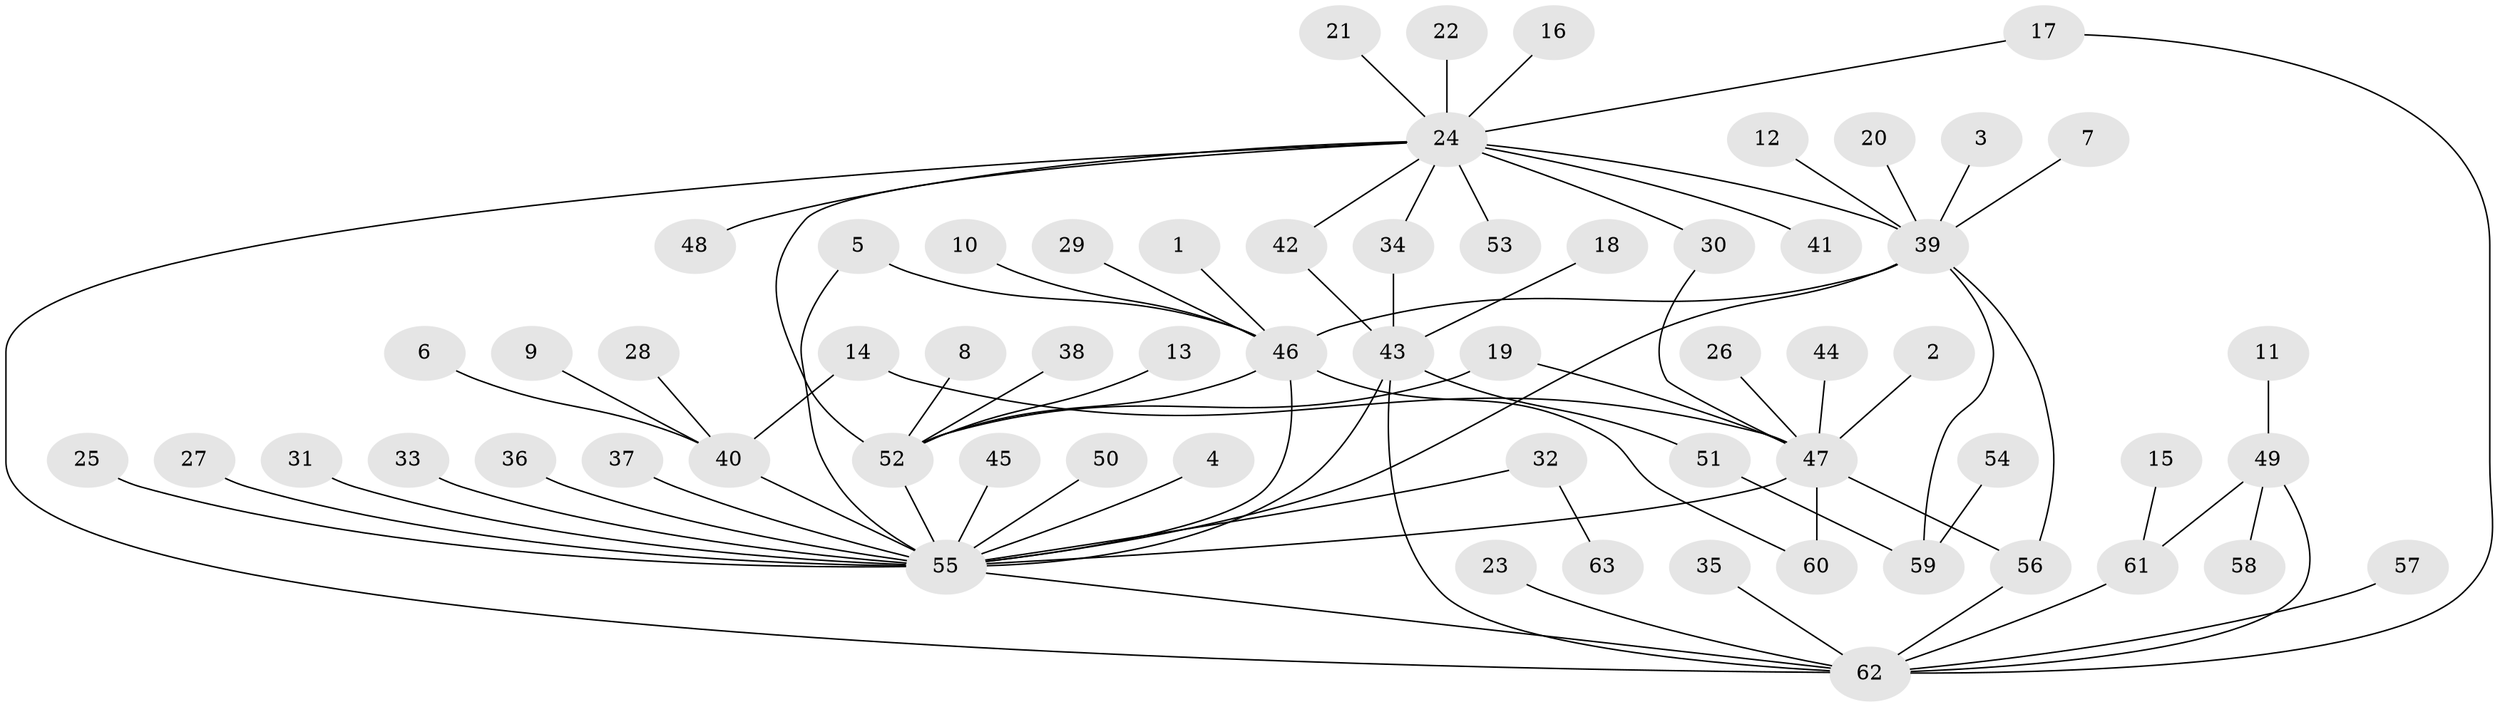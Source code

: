 // original degree distribution, {15: 0.008, 3: 0.072, 10: 0.016, 7: 0.032, 4: 0.048, 11: 0.008, 5: 0.032, 2: 0.192, 1: 0.576, 13: 0.008, 6: 0.008}
// Generated by graph-tools (version 1.1) at 2025/25/03/09/25 03:25:57]
// undirected, 63 vertices, 79 edges
graph export_dot {
graph [start="1"]
  node [color=gray90,style=filled];
  1;
  2;
  3;
  4;
  5;
  6;
  7;
  8;
  9;
  10;
  11;
  12;
  13;
  14;
  15;
  16;
  17;
  18;
  19;
  20;
  21;
  22;
  23;
  24;
  25;
  26;
  27;
  28;
  29;
  30;
  31;
  32;
  33;
  34;
  35;
  36;
  37;
  38;
  39;
  40;
  41;
  42;
  43;
  44;
  45;
  46;
  47;
  48;
  49;
  50;
  51;
  52;
  53;
  54;
  55;
  56;
  57;
  58;
  59;
  60;
  61;
  62;
  63;
  1 -- 46 [weight=1.0];
  2 -- 47 [weight=1.0];
  3 -- 39 [weight=1.0];
  4 -- 55 [weight=1.0];
  5 -- 46 [weight=1.0];
  5 -- 55 [weight=1.0];
  6 -- 40 [weight=1.0];
  7 -- 39 [weight=1.0];
  8 -- 52 [weight=1.0];
  9 -- 40 [weight=1.0];
  10 -- 46 [weight=1.0];
  11 -- 49 [weight=1.0];
  12 -- 39 [weight=1.0];
  13 -- 52 [weight=1.0];
  14 -- 40 [weight=1.0];
  14 -- 47 [weight=1.0];
  15 -- 61 [weight=1.0];
  16 -- 24 [weight=1.0];
  17 -- 24 [weight=1.0];
  17 -- 62 [weight=1.0];
  18 -- 43 [weight=1.0];
  19 -- 47 [weight=1.0];
  19 -- 52 [weight=1.0];
  20 -- 39 [weight=1.0];
  21 -- 24 [weight=1.0];
  22 -- 24 [weight=1.0];
  23 -- 62 [weight=1.0];
  24 -- 30 [weight=1.0];
  24 -- 34 [weight=1.0];
  24 -- 39 [weight=1.0];
  24 -- 41 [weight=1.0];
  24 -- 42 [weight=1.0];
  24 -- 48 [weight=1.0];
  24 -- 52 [weight=1.0];
  24 -- 53 [weight=1.0];
  24 -- 62 [weight=1.0];
  25 -- 55 [weight=1.0];
  26 -- 47 [weight=1.0];
  27 -- 55 [weight=1.0];
  28 -- 40 [weight=1.0];
  29 -- 46 [weight=1.0];
  30 -- 47 [weight=1.0];
  31 -- 55 [weight=1.0];
  32 -- 55 [weight=1.0];
  32 -- 63 [weight=1.0];
  33 -- 55 [weight=1.0];
  34 -- 43 [weight=1.0];
  35 -- 62 [weight=1.0];
  36 -- 55 [weight=1.0];
  37 -- 55 [weight=1.0];
  38 -- 52 [weight=1.0];
  39 -- 46 [weight=1.0];
  39 -- 55 [weight=1.0];
  39 -- 56 [weight=1.0];
  39 -- 59 [weight=1.0];
  40 -- 55 [weight=1.0];
  42 -- 43 [weight=1.0];
  43 -- 51 [weight=1.0];
  43 -- 55 [weight=1.0];
  43 -- 62 [weight=1.0];
  44 -- 47 [weight=1.0];
  45 -- 55 [weight=1.0];
  46 -- 52 [weight=1.0];
  46 -- 55 [weight=1.0];
  46 -- 60 [weight=1.0];
  47 -- 55 [weight=1.0];
  47 -- 56 [weight=1.0];
  47 -- 60 [weight=1.0];
  49 -- 58 [weight=1.0];
  49 -- 61 [weight=1.0];
  49 -- 62 [weight=1.0];
  50 -- 55 [weight=1.0];
  51 -- 59 [weight=1.0];
  52 -- 55 [weight=1.0];
  54 -- 59 [weight=1.0];
  55 -- 62 [weight=1.0];
  56 -- 62 [weight=1.0];
  57 -- 62 [weight=1.0];
  61 -- 62 [weight=1.0];
}
